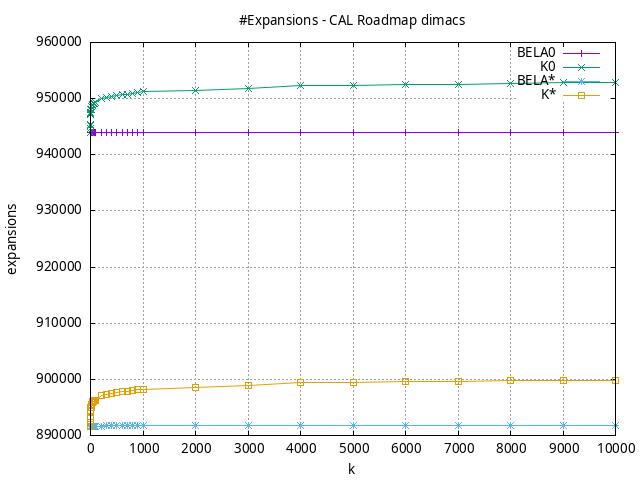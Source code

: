 #!/usr/bin/gnuplot
# -*- coding: utf-8 -*-
#
# results/roadmap/dimacs/CAL/USA-road-d.CAL.mixed.expansions.gnuplot
#
# Started on 01/09/2024 14:41:54
# Author: Carlos Linares López
set grid
set xlabel "k"
set ylabel "expansions"

set title "#Expansions - CAL Roadmap dimacs"

set terminal png enhanced font "Ariel,10"
set output 'USA-road-d.CAL.mixed.expansions.png'

plot "-" title "BELA0"      with linesp, "-" title "K0"      with linesp, "-" title "BELA*"      with linesp, "-" title "K*"      with linesp

	1 943927.17
	2 943929.16
	3 943931.47
	4 943932.59
	5 943934.39
	6 943935.01
	7 943936.09
	8 943936.64
	9 943937.96
	10 943938.29
	20 943943.49
	30 943947.13
	40 943949.6
	50 943951.75
	60 943953.4
	70 943954.88
	80 943956.08
	90 943957.12
	100 943958.32
	200 943965.8
	300 943970.34
	400 943973.61
	500 943976.31
	600 943978.83
	700 943980.6
	800 943982.28
	900 943983.71
	1000 943985.05
	2000 943993.71
	3000 943999.35
	4000 944003.4
	5000 944006.5
	6000 944009.04
	7000 944011.25
	8000 944013.22
	9000 944014.79
	10000 944016.47
end
	1 943930.16
	2 944696.72
	3 945281.44
	4 945391.44
	5 947244.7
	6 947321.04
	7 947417.16
	8 947553.98
	9 948070.38
	10 948094.04
	20 948530.11
	30 948804.03
	40 949006.97
	50 949048.28
	60 949094.84
	70 949141.12
	80 949173.64
	90 949254.97
	100 949289.68
	200 950074.77
	300 950235.12
	400 950390.11
	500 950582.73
	600 950728.28
	700 950753.27
	800 950940.44
	900 951066.09
	1000 951227.62
	2000 951454.82
	3000 951791.54
	4000 952296.25
	5000 952413.84
	6000 952506.82
	7000 952603.76
	8000 952760.7
	9000 952834.55
	10000 952857.71
end
	1 891657.31
	2 891658.99
	3 891661.03
	4 891662.02
	5 891663.59
	6 891664.21
	7 891665.07
	8 891665.4
	9 891666.42
	10 891666.63
	20 891670.65
	30 891673.48
	40 891675.67
	50 891677.51
	60 891679.02
	70 891680.22
	80 891681.59
	90 891682.48
	100 891683.48
	200 891689.57
	300 891693.79
	400 891697.22
	500 891699.53
	600 891701.59
	700 891703.4
	800 891704.89
	900 891706.1
	1000 891707.2
	2000 891715.35
	3000 891720.58
	4000 891724.38
	5000 891727.63
	6000 891730.08
	7000 891732.07
	8000 891734.36
	9000 891735.81
	10000 891737.44
end
	1 891660.15
	2 892352.35
	3 892950.67
	4 893014.8
	5 894197.32
	6 894254.28
	7 894351.93
	8 894484.38
	9 895042.81
	10 895069.21
	20 895552.33
	30 895817.35
	40 896048.58
	50 896067.12
	60 896122.1
	70 896156.87
	80 896193.99
	90 896256.0
	100 896292.56
	200 897093.02
	300 897293.38
	400 897454.95
	500 897596.02
	600 897784.52
	700 897824.01
	800 897996.76
	900 898134.03
	1000 898248.41
	2000 898501.42
	3000 898848.57
	4000 899376.61
	5000 899465.36
	6000 899531.11
	7000 899621.99
	8000 899787.31
	9000 899838.92
	10000 899862.73
end

